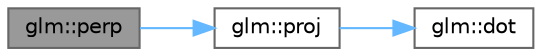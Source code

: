 digraph "glm::perp"
{
 // LATEX_PDF_SIZE
  bgcolor="transparent";
  edge [fontname=Helvetica,fontsize=10,labelfontname=Helvetica,labelfontsize=10];
  node [fontname=Helvetica,fontsize=10,shape=box,height=0.2,width=0.4];
  rankdir="LR";
  Node1 [id="Node000001",label="glm::perp",height=0.2,width=0.4,color="gray40", fillcolor="grey60", style="filled", fontcolor="black",tooltip=" "];
  Node1 -> Node2 [id="edge3_Node000001_Node000002",color="steelblue1",style="solid",tooltip=" "];
  Node2 [id="Node000002",label="glm::proj",height=0.2,width=0.4,color="grey40", fillcolor="white", style="filled",URL="$group__gtx__projection.html#ga58384b7170801dd513de46f87c7fb00e",tooltip=" "];
  Node2 -> Node3 [id="edge4_Node000002_Node000003",color="steelblue1",style="solid",tooltip=" "];
  Node3 [id="Node000003",label="glm::dot",height=0.2,width=0.4,color="grey40", fillcolor="white", style="filled",URL="$namespaceglm.html#a40370edb74dec9048258c063b9c091c9",tooltip=" "];
}
